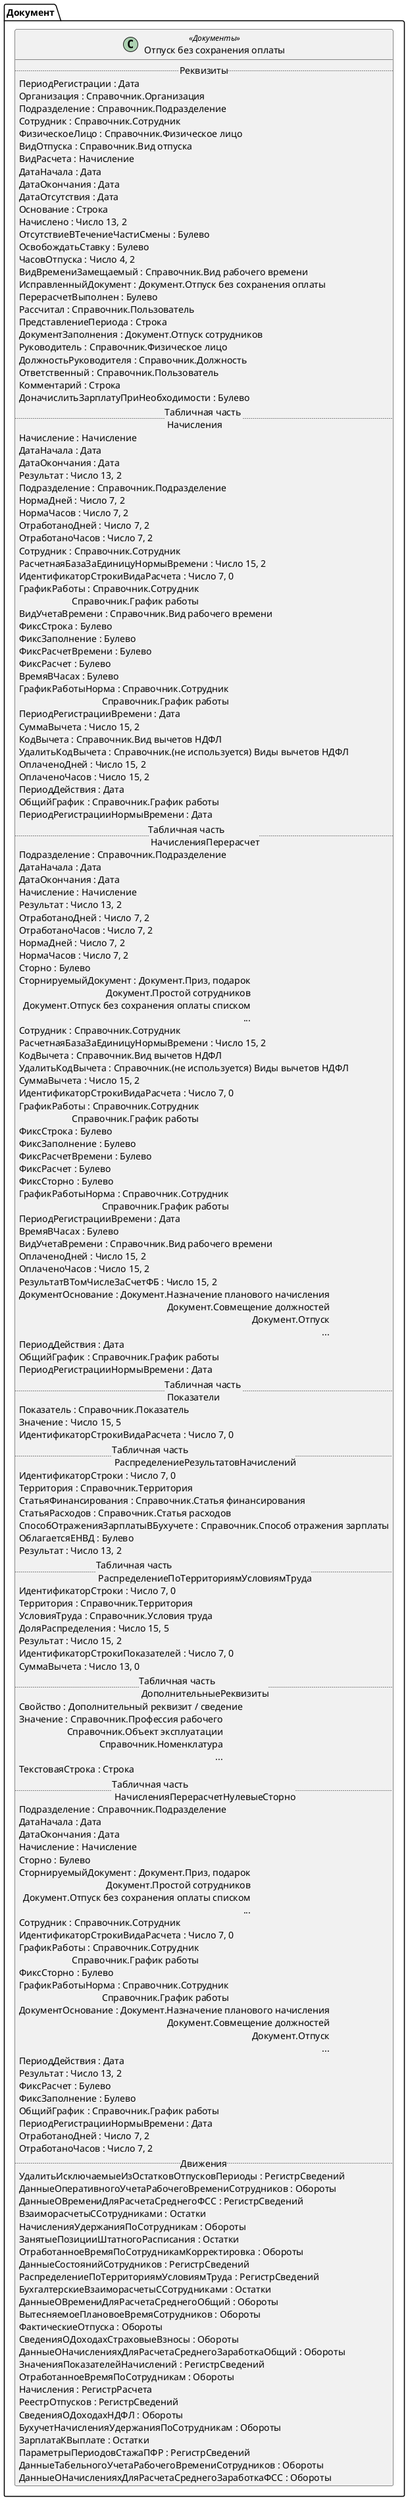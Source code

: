﻿@startuml ОтпускБезСохраненияОплаты
'!include templates.wsd
'..\include templates.wsd
class Документ.ОтпускБезСохраненияОплаты as "Отпуск без сохранения оплаты" <<Документы>>
{
..Реквизиты..
ПериодРегистрации : Дата
Организация : Справочник.Организация
Подразделение : Справочник.Подразделение
Сотрудник : Справочник.Сотрудник
ФизическоеЛицо : Справочник.Физическое лицо
ВидОтпуска : Справочник.Вид отпуска
ВидРасчета : Начисление
ДатаНачала : Дата
ДатаОкончания : Дата
ДатаОтсутствия : Дата
Основание : Строка
Начислено : Число 13, 2
ОтсутствиеВТечениеЧастиСмены : Булево
ОсвобождатьСтавку : Булево
ЧасовОтпуска : Число 4, 2
ВидВремениЗамещаемый : Справочник.Вид рабочего времени
ИсправленныйДокумент : Документ.Отпуск без сохранения оплаты
ПерерасчетВыполнен : Булево
Рассчитал : Справочник.Пользователь
ПредставлениеПериода : Строка
ДокументЗаполнения : Документ.Отпуск сотрудников
Руководитель : Справочник.Физическое лицо
ДолжностьРуководителя : Справочник.Должность
Ответственный : Справочник.Пользователь
Комментарий : Строка
ДоначислитьЗарплатуПриНеобходимости : Булево
..Табличная часть \n Начисления..
Начисление : Начисление
ДатаНачала : Дата
ДатаОкончания : Дата
Результат : Число 13, 2
Подразделение : Справочник.Подразделение
НормаДней : Число 7, 2
НормаЧасов : Число 7, 2
ОтработаноДней : Число 7, 2
ОтработаноЧасов : Число 7, 2
Сотрудник : Справочник.Сотрудник
РасчетнаяБазаЗаЕдиницуНормыВремени : Число 15, 2
ИдентификаторСтрокиВидаРасчета : Число 7, 0
ГрафикРаботы : Справочник.Сотрудник\rСправочник.График работы
ВидУчетаВремени : Справочник.Вид рабочего времени
ФиксСтрока : Булево
ФиксЗаполнение : Булево
ФиксРасчетВремени : Булево
ФиксРасчет : Булево
ВремяВЧасах : Булево
ГрафикРаботыНорма : Справочник.Сотрудник\rСправочник.График работы
ПериодРегистрацииВремени : Дата
СуммаВычета : Число 15, 2
КодВычета : Справочник.Вид вычетов НДФЛ
УдалитьКодВычета : Справочник.(не используется) Виды вычетов НДФЛ
ОплаченоДней : Число 15, 2
ОплаченоЧасов : Число 15, 2
ПериодДействия : Дата
ОбщийГрафик : Справочник.График работы
ПериодРегистрацииНормыВремени : Дата
..Табличная часть \n НачисленияПерерасчет..
Подразделение : Справочник.Подразделение
ДатаНачала : Дата
ДатаОкончания : Дата
Начисление : Начисление
Результат : Число 13, 2
ОтработаноДней : Число 7, 2
ОтработаноЧасов : Число 7, 2
НормаДней : Число 7, 2
НормаЧасов : Число 7, 2
Сторно : Булево
СторнируемыйДокумент : Документ.Приз, подарок\rДокумент.Простой сотрудников\rДокумент.Отпуск без сохранения оплаты списком\r...
Сотрудник : Справочник.Сотрудник
РасчетнаяБазаЗаЕдиницуНормыВремени : Число 15, 2
КодВычета : Справочник.Вид вычетов НДФЛ
УдалитьКодВычета : Справочник.(не используется) Виды вычетов НДФЛ
СуммаВычета : Число 15, 2
ИдентификаторСтрокиВидаРасчета : Число 7, 0
ГрафикРаботы : Справочник.Сотрудник\rСправочник.График работы
ФиксСтрока : Булево
ФиксЗаполнение : Булево
ФиксРасчетВремени : Булево
ФиксРасчет : Булево
ФиксСторно : Булево
ГрафикРаботыНорма : Справочник.Сотрудник\rСправочник.График работы
ПериодРегистрацииВремени : Дата
ВремяВЧасах : Булево
ВидУчетаВремени : Справочник.Вид рабочего времени
ОплаченоДней : Число 15, 2
ОплаченоЧасов : Число 15, 2
РезультатВТомЧислеЗаСчетФБ : Число 15, 2
ДокументОснование : Документ.Назначение планового начисления\rДокумент.Совмещение должностей\rДокумент.Отпуск\r...
ПериодДействия : Дата
ОбщийГрафик : Справочник.График работы
ПериодРегистрацииНормыВремени : Дата
..Табличная часть \n Показатели..
Показатель : Справочник.Показатель
Значение : Число 15, 5
ИдентификаторСтрокиВидаРасчета : Число 7, 0
..Табличная часть \n РаспределениеРезультатовНачислений..
ИдентификаторСтроки : Число 7, 0
Территория : Справочник.Территория
СтатьяФинансирования : Справочник.Статья финансирования
СтатьяРасходов : Справочник.Статья расходов
СпособОтраженияЗарплатыВБухучете : Справочник.Способ отражения зарплаты
ОблагаетсяЕНВД : Булево
Результат : Число 13, 2
..Табличная часть \n РаспределениеПоТерриториямУсловиямТруда..
ИдентификаторСтроки : Число 7, 0
Территория : Справочник.Территория
УсловияТруда : Справочник.Условия труда
ДоляРаспределения : Число 15, 5
Результат : Число 15, 2
ИдентификаторСтрокиПоказателей : Число 7, 0
СуммаВычета : Число 13, 0
..Табличная часть \n ДополнительныеРеквизиты..
Свойство : Дополнительный реквизит / сведение
Значение : Справочник.Профессия рабочего\rСправочник.Объект эксплуатации\rСправочник.Номенклатура\r...
ТекстоваяСтрока : Строка
..Табличная часть \n НачисленияПерерасчетНулевыеСторно..
Подразделение : Справочник.Подразделение
ДатаНачала : Дата
ДатаОкончания : Дата
Начисление : Начисление
Сторно : Булево
СторнируемыйДокумент : Документ.Приз, подарок\rДокумент.Простой сотрудников\rДокумент.Отпуск без сохранения оплаты списком\r...
Сотрудник : Справочник.Сотрудник
ИдентификаторСтрокиВидаРасчета : Число 7, 0
ГрафикРаботы : Справочник.Сотрудник\rСправочник.График работы
ФиксСторно : Булево
ГрафикРаботыНорма : Справочник.Сотрудник\rСправочник.График работы
ДокументОснование : Документ.Назначение планового начисления\rДокумент.Совмещение должностей\rДокумент.Отпуск\r...
ПериодДействия : Дата
Результат : Число 13, 2
ФиксРасчет : Булево
ФиксЗаполнение : Булево
ОбщийГрафик : Справочник.График работы
ПериодРегистрацииНормыВремени : Дата
ОтработаноДней : Число 7, 2
ОтработаноЧасов : Число 7, 2
..Движения..
УдалитьИсключаемыеИзОстатковОтпусковПериоды : РегистрСведений
ДанныеОперативногоУчетаРабочегоВремениСотрудников : Обороты
ДанныеОВремениДляРасчетаСреднегоФСС : РегистрСведений
ВзаиморасчетыССотрудниками : Остатки
НачисленияУдержанияПоСотрудникам : Обороты
ЗанятыеПозицииШтатногоРасписания : Остатки
ОтработанноеВремяПоСотрудникамКорректировка : Обороты
ДанныеСостоянийСотрудников : РегистрСведений
РаспределениеПоТерриториямУсловиямТруда : РегистрСведений
БухгалтерскиеВзаиморасчетыССотрудниками : Остатки
ДанныеОВремениДляРасчетаСреднегоОбщий : Обороты
ВытесняемоеПлановоеВремяСотрудников : Обороты
ФактическиеОтпуска : Обороты
СведенияОДоходахСтраховыеВзносы : Обороты
ДанныеОНачисленияхДляРасчетаСреднегоЗаработкаОбщий : Обороты
ЗначенияПоказателейНачислений : РегистрСведений
ОтработанноеВремяПоСотрудникам : Обороты
Начисления : РегистрРасчета
РеестрОтпусков : РегистрСведений
СведенияОДоходахНДФЛ : Обороты
БухучетНачисленияУдержанияПоСотрудникам : Обороты
ЗарплатаКВыплате : Остатки
ПараметрыПериодовСтажаПФР : РегистрСведений
ДанныеТабельногоУчетаРабочегоВремениСотрудников : Обороты
ДанныеОНачисленияхДляРасчетаСреднегоЗаработкаФСС : Обороты
}
@enduml
